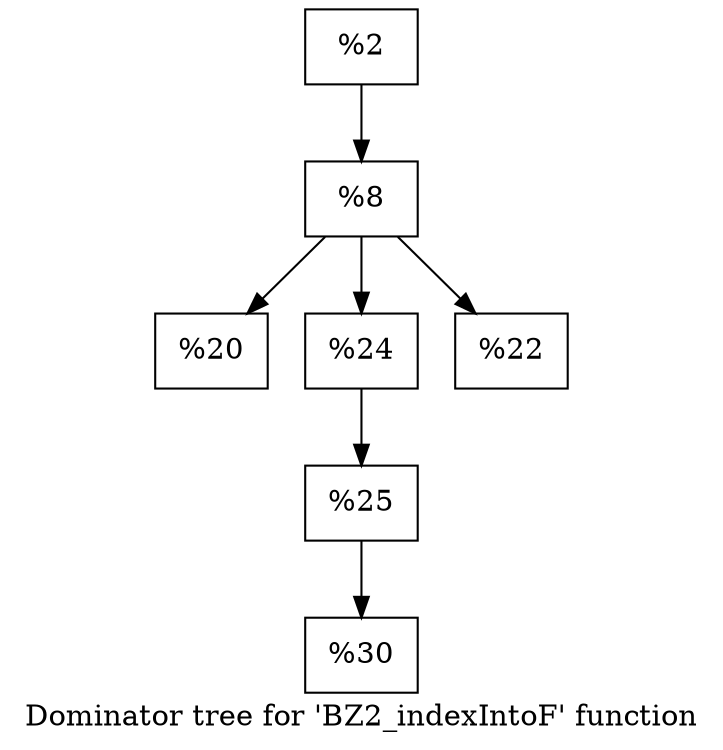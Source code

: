 digraph "Dominator tree for 'BZ2_indexIntoF' function" {
	label="Dominator tree for 'BZ2_indexIntoF' function";

	Node0x1e84250 [shape=record,label="{%2}"];
	Node0x1e84250 -> Node0x1e842d0;
	Node0x1e842d0 [shape=record,label="{%8}"];
	Node0x1e842d0 -> Node0x2183740;
	Node0x1e842d0 -> Node0x2227670;
	Node0x1e842d0 -> Node0x1f8e460;
	Node0x2183740 [shape=record,label="{%20}"];
	Node0x2227670 [shape=record,label="{%24}"];
	Node0x2227670 -> Node0x2186ad0;
	Node0x2186ad0 [shape=record,label="{%25}"];
	Node0x2186ad0 -> Node0x1fbb0d0;
	Node0x1fbb0d0 [shape=record,label="{%30}"];
	Node0x1f8e460 [shape=record,label="{%22}"];
}
